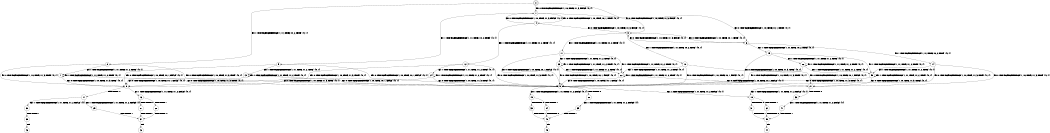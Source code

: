 digraph BCG {
size = "7, 10.5";
center = TRUE;
node [shape = circle];
0 [peripheries = 2];
0 -> 1 [label = "EX !0 !ATOMIC_EXCH_BRANCH (1, +0, TRUE, +1, 3, FALSE) !{0, 1}"];
0 -> 2 [label = "EX !1 !ATOMIC_EXCH_BRANCH (1, +1, TRUE, +0, 2, TRUE) !{0, 1}"];
0 -> 3 [label = "EX !0 !ATOMIC_EXCH_BRANCH (1, +0, TRUE, +1, 3, FALSE) !{0, 1}"];
1 -> 4 [label = "EX !0 !ATOMIC_EXCH_BRANCH (1, +0, TRUE, +0, 1, TRUE) !{0, 1}"];
1 -> 5 [label = "EX !1 !ATOMIC_EXCH_BRANCH (1, +1, TRUE, +0, 2, TRUE) !{0, 1}"];
1 -> 6 [label = "EX !0 !ATOMIC_EXCH_BRANCH (1, +0, TRUE, +0, 1, TRUE) !{0, 1}"];
2 -> 7 [label = "EX !1 !ATOMIC_EXCH_BRANCH (1, +1, TRUE, +1, 2, TRUE) !{0, 1}"];
2 -> 8 [label = "EX !0 !ATOMIC_EXCH_BRANCH (1, +0, TRUE, +1, 3, TRUE) !{0, 1}"];
2 -> 9 [label = "EX !0 !ATOMIC_EXCH_BRANCH (1, +0, TRUE, +1, 3, TRUE) !{0, 1}"];
3 -> 10 [label = "EX !1 !ATOMIC_EXCH_BRANCH (1, +1, TRUE, +0, 2, TRUE) !{0, 1}"];
3 -> 6 [label = "EX !0 !ATOMIC_EXCH_BRANCH (1, +0, TRUE, +0, 1, TRUE) !{0, 1}"];
3 -> 11 [label = "EX !1 !ATOMIC_EXCH_BRANCH (1, +1, TRUE, +0, 2, TRUE) !{0, 1}"];
4 -> 1 [label = "EX !0 !ATOMIC_EXCH_BRANCH (1, +0, TRUE, +1, 3, FALSE) !{0, 1}"];
4 -> 12 [label = "EX !1 !ATOMIC_EXCH_BRANCH (1, +1, TRUE, +0, 2, TRUE) !{0, 1}"];
4 -> 3 [label = "EX !0 !ATOMIC_EXCH_BRANCH (1, +0, TRUE, +1, 3, FALSE) !{0, 1}"];
5 -> 8 [label = "EX !0 !ATOMIC_EXCH_BRANCH (1, +0, TRUE, +0, 1, FALSE) !{0, 1}"];
5 -> 13 [label = "EX !1 !ATOMIC_EXCH_BRANCH (1, +1, TRUE, +1, 2, TRUE) !{0, 1}"];
5 -> 9 [label = "EX !0 !ATOMIC_EXCH_BRANCH (1, +0, TRUE, +0, 1, FALSE) !{0, 1}"];
6 -> 14 [label = "EX !1 !ATOMIC_EXCH_BRANCH (1, +1, TRUE, +0, 2, TRUE) !{0, 1}"];
6 -> 3 [label = "EX !0 !ATOMIC_EXCH_BRANCH (1, +0, TRUE, +1, 3, FALSE) !{0, 1}"];
6 -> 15 [label = "EX !1 !ATOMIC_EXCH_BRANCH (1, +1, TRUE, +0, 2, TRUE) !{0, 1}"];
7 -> 7 [label = "EX !1 !ATOMIC_EXCH_BRANCH (1, +1, TRUE, +1, 2, TRUE) !{0, 1}"];
7 -> 8 [label = "EX !0 !ATOMIC_EXCH_BRANCH (1, +0, TRUE, +1, 3, TRUE) !{0, 1}"];
7 -> 9 [label = "EX !0 !ATOMIC_EXCH_BRANCH (1, +0, TRUE, +1, 3, TRUE) !{0, 1}"];
8 -> 16 [label = "EX !1 !ATOMIC_EXCH_BRANCH (1, +1, TRUE, +1, 2, FALSE) !{0, 1}"];
8 -> 17 [label = "TERMINATE !0"];
9 -> 18 [label = "EX !1 !ATOMIC_EXCH_BRANCH (1, +1, TRUE, +1, 2, FALSE) !{0, 1}"];
9 -> 19 [label = "EX !1 !ATOMIC_EXCH_BRANCH (1, +1, TRUE, +1, 2, FALSE) !{0, 1}"];
9 -> 20 [label = "TERMINATE !0"];
10 -> 21 [label = "EX !0 !ATOMIC_EXCH_BRANCH (1, +0, TRUE, +0, 1, FALSE) !{0, 1}"];
10 -> 22 [label = "EX !1 !ATOMIC_EXCH_BRANCH (1, +1, TRUE, +1, 2, TRUE) !{0, 1}"];
10 -> 9 [label = "EX !0 !ATOMIC_EXCH_BRANCH (1, +0, TRUE, +0, 1, FALSE) !{0, 1}"];
11 -> 22 [label = "EX !1 !ATOMIC_EXCH_BRANCH (1, +1, TRUE, +1, 2, TRUE) !{0, 1}"];
11 -> 9 [label = "EX !0 !ATOMIC_EXCH_BRANCH (1, +0, TRUE, +0, 1, FALSE) !{0, 1}"];
11 -> 23 [label = "EX !1 !ATOMIC_EXCH_BRANCH (1, +1, TRUE, +1, 2, TRUE) !{0, 1}"];
12 -> 8 [label = "EX !0 !ATOMIC_EXCH_BRANCH (1, +0, TRUE, +1, 3, TRUE) !{0, 1}"];
12 -> 24 [label = "EX !1 !ATOMIC_EXCH_BRANCH (1, +1, TRUE, +1, 2, TRUE) !{0, 1}"];
12 -> 9 [label = "EX !0 !ATOMIC_EXCH_BRANCH (1, +0, TRUE, +1, 3, TRUE) !{0, 1}"];
13 -> 8 [label = "EX !0 !ATOMIC_EXCH_BRANCH (1, +0, TRUE, +0, 1, FALSE) !{0, 1}"];
13 -> 13 [label = "EX !1 !ATOMIC_EXCH_BRANCH (1, +1, TRUE, +1, 2, TRUE) !{0, 1}"];
13 -> 9 [label = "EX !0 !ATOMIC_EXCH_BRANCH (1, +0, TRUE, +0, 1, FALSE) !{0, 1}"];
14 -> 21 [label = "EX !0 !ATOMIC_EXCH_BRANCH (1, +0, TRUE, +1, 3, TRUE) !{0, 1}"];
14 -> 25 [label = "EX !1 !ATOMIC_EXCH_BRANCH (1, +1, TRUE, +1, 2, TRUE) !{0, 1}"];
14 -> 9 [label = "EX !0 !ATOMIC_EXCH_BRANCH (1, +0, TRUE, +1, 3, TRUE) !{0, 1}"];
15 -> 25 [label = "EX !1 !ATOMIC_EXCH_BRANCH (1, +1, TRUE, +1, 2, TRUE) !{0, 1}"];
15 -> 9 [label = "EX !0 !ATOMIC_EXCH_BRANCH (1, +0, TRUE, +1, 3, TRUE) !{0, 1}"];
15 -> 26 [label = "EX !1 !ATOMIC_EXCH_BRANCH (1, +1, TRUE, +1, 2, TRUE) !{0, 1}"];
16 -> 27 [label = "TERMINATE !0"];
16 -> 28 [label = "TERMINATE !1"];
17 -> 29 [label = "EX !1 !ATOMIC_EXCH_BRANCH (1, +1, TRUE, +1, 2, FALSE) !{1}"];
17 -> 30 [label = "EX !1 !ATOMIC_EXCH_BRANCH (1, +1, TRUE, +1, 2, FALSE) !{1}"];
18 -> 31 [label = "TERMINATE !0"];
18 -> 32 [label = "TERMINATE !1"];
19 -> 33 [label = "TERMINATE !0"];
19 -> 34 [label = "TERMINATE !1"];
20 -> 35 [label = "EX !1 !ATOMIC_EXCH_BRANCH (1, +1, TRUE, +1, 2, FALSE) !{1}"];
21 -> 18 [label = "EX !1 !ATOMIC_EXCH_BRANCH (1, +1, TRUE, +1, 2, FALSE) !{0, 1}"];
21 -> 36 [label = "TERMINATE !0"];
22 -> 21 [label = "EX !0 !ATOMIC_EXCH_BRANCH (1, +0, TRUE, +0, 1, FALSE) !{0, 1}"];
22 -> 22 [label = "EX !1 !ATOMIC_EXCH_BRANCH (1, +1, TRUE, +1, 2, TRUE) !{0, 1}"];
22 -> 9 [label = "EX !0 !ATOMIC_EXCH_BRANCH (1, +0, TRUE, +0, 1, FALSE) !{0, 1}"];
23 -> 22 [label = "EX !1 !ATOMIC_EXCH_BRANCH (1, +1, TRUE, +1, 2, TRUE) !{0, 1}"];
23 -> 9 [label = "EX !0 !ATOMIC_EXCH_BRANCH (1, +0, TRUE, +0, 1, FALSE) !{0, 1}"];
23 -> 23 [label = "EX !1 !ATOMIC_EXCH_BRANCH (1, +1, TRUE, +1, 2, TRUE) !{0, 1}"];
24 -> 8 [label = "EX !0 !ATOMIC_EXCH_BRANCH (1, +0, TRUE, +1, 3, TRUE) !{0, 1}"];
24 -> 24 [label = "EX !1 !ATOMIC_EXCH_BRANCH (1, +1, TRUE, +1, 2, TRUE) !{0, 1}"];
24 -> 9 [label = "EX !0 !ATOMIC_EXCH_BRANCH (1, +0, TRUE, +1, 3, TRUE) !{0, 1}"];
25 -> 21 [label = "EX !0 !ATOMIC_EXCH_BRANCH (1, +0, TRUE, +1, 3, TRUE) !{0, 1}"];
25 -> 25 [label = "EX !1 !ATOMIC_EXCH_BRANCH (1, +1, TRUE, +1, 2, TRUE) !{0, 1}"];
25 -> 9 [label = "EX !0 !ATOMIC_EXCH_BRANCH (1, +0, TRUE, +1, 3, TRUE) !{0, 1}"];
26 -> 25 [label = "EX !1 !ATOMIC_EXCH_BRANCH (1, +1, TRUE, +1, 2, TRUE) !{0, 1}"];
26 -> 9 [label = "EX !0 !ATOMIC_EXCH_BRANCH (1, +0, TRUE, +1, 3, TRUE) !{0, 1}"];
26 -> 26 [label = "EX !1 !ATOMIC_EXCH_BRANCH (1, +1, TRUE, +1, 2, TRUE) !{0, 1}"];
27 -> 37 [label = "TERMINATE !1"];
28 -> 37 [label = "TERMINATE !0"];
29 -> 37 [label = "TERMINATE !1"];
30 -> 38 [label = "TERMINATE !1"];
31 -> 39 [label = "TERMINATE !1"];
32 -> 39 [label = "TERMINATE !0"];
33 -> 40 [label = "TERMINATE !1"];
34 -> 40 [label = "TERMINATE !0"];
35 -> 40 [label = "TERMINATE !1"];
36 -> 41 [label = "EX !1 !ATOMIC_EXCH_BRANCH (1, +1, TRUE, +1, 2, FALSE) !{1}"];
37 -> 42 [label = "exit"];
38 -> 43 [label = "exit"];
39 -> 44 [label = "exit"];
40 -> 45 [label = "exit"];
41 -> 39 [label = "TERMINATE !1"];
}
